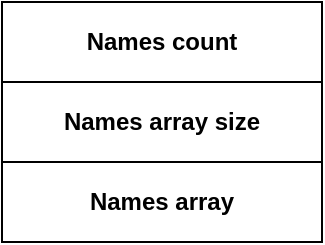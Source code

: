 <mxfile version="19.0.3" type="device"><diagram id="SoT3GUOYtWTpkWzOqNjb" name="Page-1"><mxGraphModel dx="552" dy="589" grid="1" gridSize="10" guides="1" tooltips="1" connect="1" arrows="1" fold="1" page="1" pageScale="1" pageWidth="850" pageHeight="1100" math="0" shadow="0"><root><mxCell id="0"/><mxCell id="1" parent="0"/><mxCell id="xTpP0QA6bZW3fgM_0nhb-1" value="&lt;b&gt;Names count&lt;/b&gt;" style="whiteSpace=wrap;html=1;align=center;" vertex="1" parent="1"><mxGeometry x="40" y="40" width="160" height="40" as="geometry"/></mxCell><mxCell id="xTpP0QA6bZW3fgM_0nhb-2" value="&lt;b&gt;Names array size&lt;/b&gt;" style="whiteSpace=wrap;html=1;align=center;" vertex="1" parent="1"><mxGeometry x="40" y="80" width="160" height="40" as="geometry"/></mxCell><mxCell id="xTpP0QA6bZW3fgM_0nhb-3" value="&lt;b&gt;Names array&lt;/b&gt;" style="whiteSpace=wrap;html=1;align=center;" vertex="1" parent="1"><mxGeometry x="40" y="120" width="160" height="40" as="geometry"/></mxCell></root></mxGraphModel></diagram></mxfile>